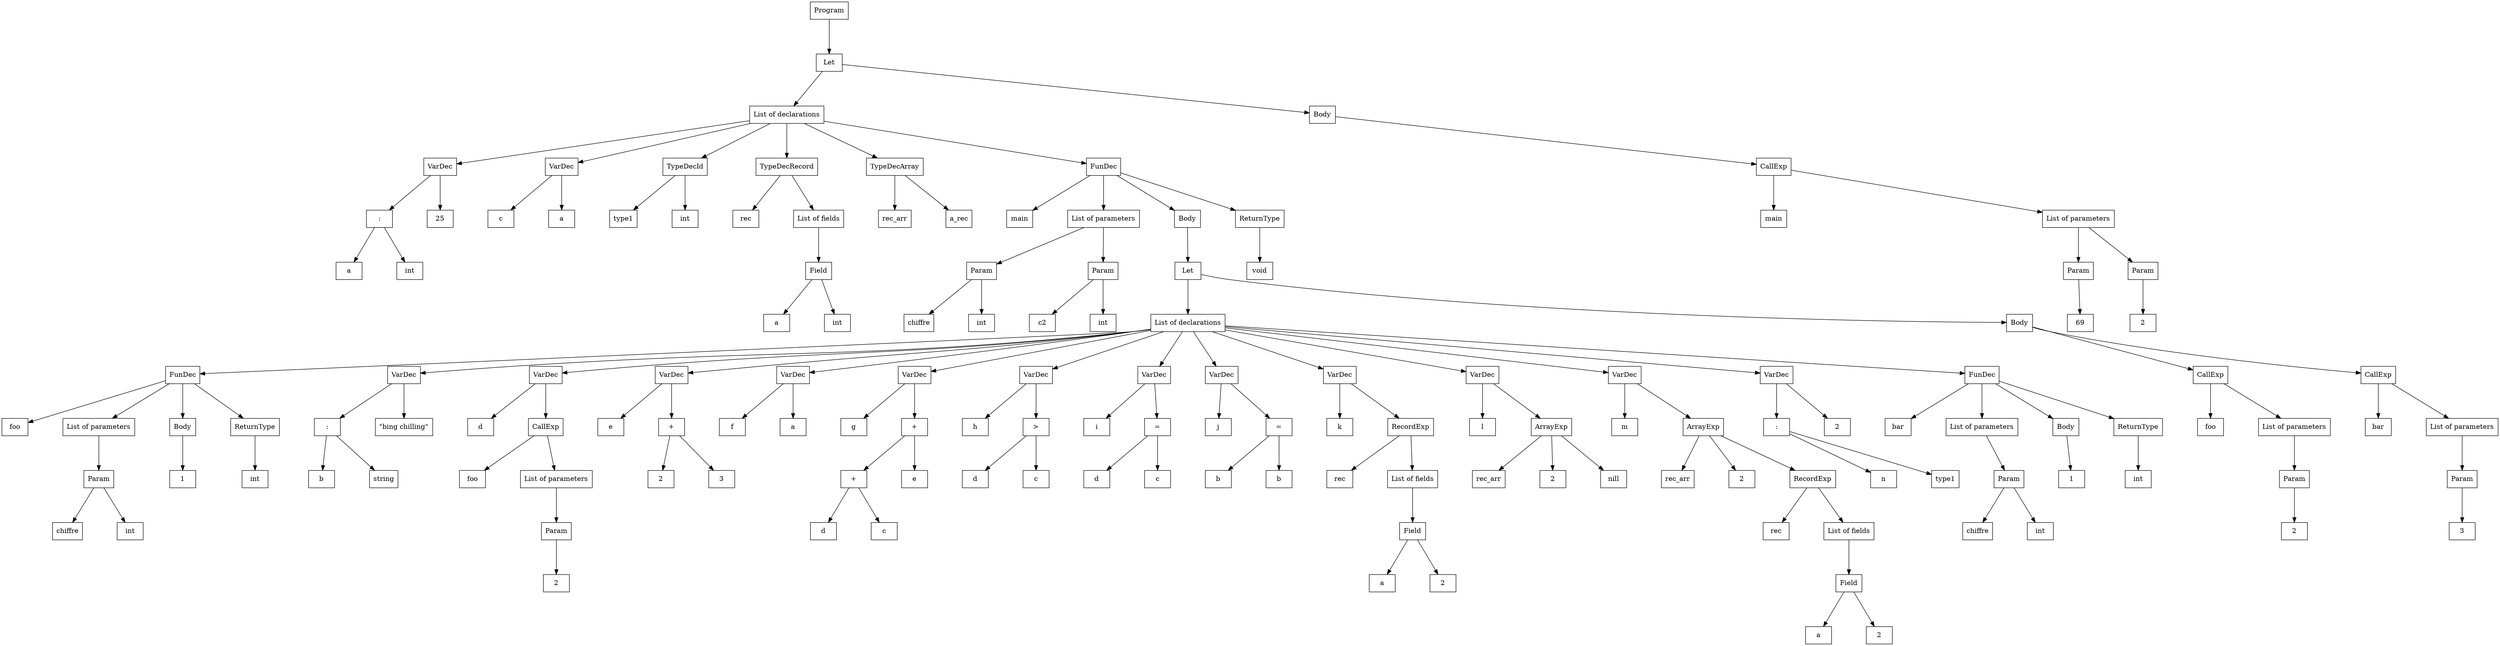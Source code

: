 digraph "ast"{

	nodesep=1;
	ranksep=1;

	N1 [label="Let", shape="box"];
	N2 [label="List of declarations", shape="box"];
	N3 [label="VarDec", shape="box"];
	N4 [label=":", shape="box"];
	N5 [label="a", shape="box"];
	N6 [label="int", shape="box"];
	N7 [label="25", shape="box"];
	N8 [label="VarDec", shape="box"];
	N9 [label="c", shape="box"];
	N10 [label="a", shape="box"];
	N11 [label="TypeDecId", shape="box"];
	N12 [label="type1", shape="box"];
	N13 [label="int", shape="box"];
	N14 [label="TypeDecRecord", shape="box"];
	N15 [label="rec", shape="box"];
	N16 [label="List of fields", shape="box"];
	N17 [label="a", shape="box"];
	N18 [label="int", shape="box"];
	N19 [label="Field", shape="box"];
	N20 [label="TypeDecArray", shape="box"];
	N21 [label="rec_arr", shape="box"];
	N22 [label="a_rec", shape="box"];
	N23 [label="FunDec", shape="box"];
	N24 [label="main", shape="box"];
	N25 [label="List of parameters", shape="box"];
	N26 [label="chiffre", shape="box"];
	N27 [label="int", shape="box"];
	N28 [label="Param", shape="box"];
	N29 [label="c2", shape="box"];
	N30 [label="int", shape="box"];
	N31 [label="Param", shape="box"];
	N32 [label="Body", shape="box"];
	N33 [label="Let", shape="box"];
	N34 [label="List of declarations", shape="box"];
	N35 [label="FunDec", shape="box"];
	N36 [label="foo", shape="box"];
	N37 [label="List of parameters", shape="box"];
	N38 [label="chiffre", shape="box"];
	N39 [label="int", shape="box"];
	N40 [label="Param", shape="box"];
	N41 [label="Body", shape="box"];
	N42 [label="1", shape="box"];
	N43 [label="ReturnType", shape="box"];
	N44 [label="int", shape="box"];
	N45 [label="VarDec", shape="box"];
	N46 [label=":", shape="box"];
	N47 [label="b", shape="box"];
	N48 [label="string", shape="box"];
	N49 [label="\"bing chilling\"", shape="box"];
	N50 [label="VarDec", shape="box"];
	N51 [label="d", shape="box"];
	N52 [label="CallExp", shape="box"];
	N53 [label="foo", shape="box"];
	N54 [label="List of parameters", shape="box"];
	N55 [label="2", shape="box"];
	N56 [label="Param", shape="box"];
	N57 [label="VarDec", shape="box"];
	N58 [label="e", shape="box"];
	N59 [label="+", shape="box"];
	N60 [label="2", shape="box"];
	N61 [label="3", shape="box"];
	N62 [label="VarDec", shape="box"];
	N63 [label="f", shape="box"];
	N64 [label="a", shape="box"];
	N65 [label="VarDec", shape="box"];
	N66 [label="g", shape="box"];
	N67 [label="+", shape="box"];
	N68 [label="+", shape="box"];
	N69 [label="d", shape="box"];
	N70 [label="c", shape="box"];
	N71 [label="e", shape="box"];
	N72 [label="VarDec", shape="box"];
	N73 [label="h", shape="box"];
	N74 [label=">", shape="box"];
	N75 [label="d", shape="box"];
	N76 [label="c", shape="box"];
	N77 [label="VarDec", shape="box"];
	N78 [label="i", shape="box"];
	N79 [label="=", shape="box"];
	N80 [label="d", shape="box"];
	N81 [label="c", shape="box"];
	N82 [label="VarDec", shape="box"];
	N83 [label="j", shape="box"];
	N84 [label="=", shape="box"];
	N85 [label="b", shape="box"];
	N86 [label="b", shape="box"];
	N87 [label="VarDec", shape="box"];
	N88 [label="k", shape="box"];
	N89 [label="RecordExp", shape="box"];
	N90 [label="rec", shape="box"];
	N91 [label="List of fields", shape="box"];
	N92 [label="a", shape="box"];
	N93 [label="2", shape="box"];
	N94 [label="Field", shape="box"];
	N95 [label="VarDec", shape="box"];
	N96 [label="l", shape="box"];
	N97 [label="ArrayExp", shape="box"];
	N98 [label="rec_arr", shape="box"];
	N99 [label="2", shape="box"];
	N100 [label="nill", shape="box"];
	N101 [label="VarDec", shape="box"];
	N102 [label="m", shape="box"];
	N103 [label="ArrayExp", shape="box"];
	N104 [label="rec_arr", shape="box"];
	N105 [label="2", shape="box"];
	N106 [label="RecordExp", shape="box"];
	N107 [label="rec", shape="box"];
	N108 [label="List of fields", shape="box"];
	N109 [label="a", shape="box"];
	N110 [label="2", shape="box"];
	N111 [label="Field", shape="box"];
	N112 [label="VarDec", shape="box"];
	N113 [label=":", shape="box"];
	N114 [label="n", shape="box"];
	N115 [label="type1", shape="box"];
	N116 [label="2", shape="box"];
	N117 [label="FunDec", shape="box"];
	N118 [label="bar", shape="box"];
	N119 [label="List of parameters", shape="box"];
	N120 [label="chiffre", shape="box"];
	N121 [label="int", shape="box"];
	N122 [label="Param", shape="box"];
	N123 [label="Body", shape="box"];
	N124 [label="1", shape="box"];
	N125 [label="ReturnType", shape="box"];
	N126 [label="int", shape="box"];
	N127 [label="Body", shape="box"];
	N128 [label="CallExp", shape="box"];
	N129 [label="foo", shape="box"];
	N130 [label="List of parameters", shape="box"];
	N131 [label="2", shape="box"];
	N132 [label="Param", shape="box"];
	N133 [label="CallExp", shape="box"];
	N134 [label="bar", shape="box"];
	N135 [label="List of parameters", shape="box"];
	N136 [label="3", shape="box"];
	N137 [label="Param", shape="box"];
	N138 [label="ReturnType", shape="box"];
	N139 [label="void", shape="box"];
	N140 [label="Body", shape="box"];
	N141 [label="CallExp", shape="box"];
	N142 [label="main", shape="box"];
	N143 [label="List of parameters", shape="box"];
	N144 [label="69", shape="box"];
	N145 [label="Param", shape="box"];
	N146 [label="2", shape="box"];
	N147 [label="Param", shape="box"];
	N0 [label="Program", shape="box"];

	N1 -> N2; 
	N4 -> N5; 
	N4 -> N6; 
	N3 -> N4; 
	N3 -> N7; 
	N2 -> N3; 
	N8 -> N9; 
	N8 -> N10; 
	N2 -> N8; 
	N11 -> N12; 
	N11 -> N13; 
	N2 -> N11; 
	N19 -> N17; 
	N19 -> N18; 
	N16 -> N19; 
	N14 -> N15; 
	N14 -> N16; 
	N2 -> N14; 
	N20 -> N21; 
	N20 -> N22; 
	N2 -> N20; 
	N28 -> N26; 
	N28 -> N27; 
	N25 -> N28; 
	N31 -> N29; 
	N31 -> N30; 
	N25 -> N31; 
	N33 -> N34; 
	N40 -> N38; 
	N40 -> N39; 
	N37 -> N40; 
	N35 -> N36; 
	N35 -> N37; 
	N35 -> N41; 
	N41 -> N42; 
	N35 -> N43; 
	N43 -> N44; 
	N34 -> N35; 
	N46 -> N47; 
	N46 -> N48; 
	N45 -> N46; 
	N45 -> N49; 
	N34 -> N45; 
	N52 -> N53; 
	N56 -> N55; 
	N54 -> N56; 
	N52 -> N54; 
	N50 -> N51; 
	N50 -> N52; 
	N34 -> N50; 
	N59 -> N60; 
	N59 -> N61; 
	N57 -> N58; 
	N57 -> N59; 
	N34 -> N57; 
	N62 -> N63; 
	N62 -> N64; 
	N34 -> N62; 
	N68 -> N69; 
	N68 -> N70; 
	N67 -> N68; 
	N67 -> N71; 
	N65 -> N66; 
	N65 -> N67; 
	N34 -> N65; 
	N74 -> N75; 
	N74 -> N76; 
	N72 -> N73; 
	N72 -> N74; 
	N34 -> N72; 
	N79 -> N80; 
	N79 -> N81; 
	N77 -> N78; 
	N77 -> N79; 
	N34 -> N77; 
	N84 -> N85; 
	N84 -> N86; 
	N82 -> N83; 
	N82 -> N84; 
	N34 -> N82; 
	N89 -> N90; 
	N94 -> N92; 
	N94 -> N93; 
	N91 -> N94; 
	N89 -> N91; 
	N87 -> N88; 
	N87 -> N89; 
	N34 -> N87; 
	N97 -> N98; 
	N97 -> N99; 
	N97 -> N100; 
	N95 -> N96; 
	N95 -> N97; 
	N34 -> N95; 
	N103 -> N104; 
	N103 -> N105; 
	N106 -> N107; 
	N111 -> N109; 
	N111 -> N110; 
	N108 -> N111; 
	N106 -> N108; 
	N103 -> N106; 
	N101 -> N102; 
	N101 -> N103; 
	N34 -> N101; 
	N113 -> N114; 
	N113 -> N115; 
	N112 -> N113; 
	N112 -> N116; 
	N34 -> N112; 
	N122 -> N120; 
	N122 -> N121; 
	N119 -> N122; 
	N117 -> N118; 
	N117 -> N119; 
	N117 -> N123; 
	N123 -> N124; 
	N117 -> N125; 
	N125 -> N126; 
	N34 -> N117; 
	N33 -> N127; 
	N128 -> N129; 
	N132 -> N131; 
	N130 -> N132; 
	N128 -> N130; 
	N127 -> N128; 
	N133 -> N134; 
	N137 -> N136; 
	N135 -> N137; 
	N133 -> N135; 
	N127 -> N133; 
	N23 -> N24; 
	N23 -> N25; 
	N23 -> N32; 
	N32 -> N33; 
	N23 -> N138; 
	N138 -> N139; 
	N2 -> N23; 
	N1 -> N140; 
	N141 -> N142; 
	N145 -> N144; 
	N143 -> N145; 
	N147 -> N146; 
	N143 -> N147; 
	N141 -> N143; 
	N140 -> N141; 
	N0 -> N1; 
}